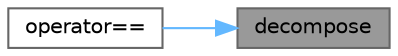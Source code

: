 digraph "decompose"
{
 // LATEX_PDF_SIZE
  bgcolor="transparent";
  edge [fontname=Helvetica,fontsize=10,labelfontname=Helvetica,labelfontsize=10];
  node [fontname=Helvetica,fontsize=10,shape=box,height=0.2,width=0.4];
  rankdir="RL";
  Node1 [id="Node000001",label="decompose",height=0.2,width=0.4,color="gray40", fillcolor="grey60", style="filled", fontcolor="black",tooltip=" "];
  Node1 -> Node2 [id="edge1_Node000001_Node000002",dir="back",color="steelblue1",style="solid",tooltip=" "];
  Node2 [id="Node000002",label="operator==",height=0.2,width=0.4,color="grey40", fillcolor="white", style="filled",URL="$classFoam_1_1vtk_1_1vtuSizing.html#aaef94e8eba02e61c688f3a0ce6d6617d",tooltip=" "];
}
